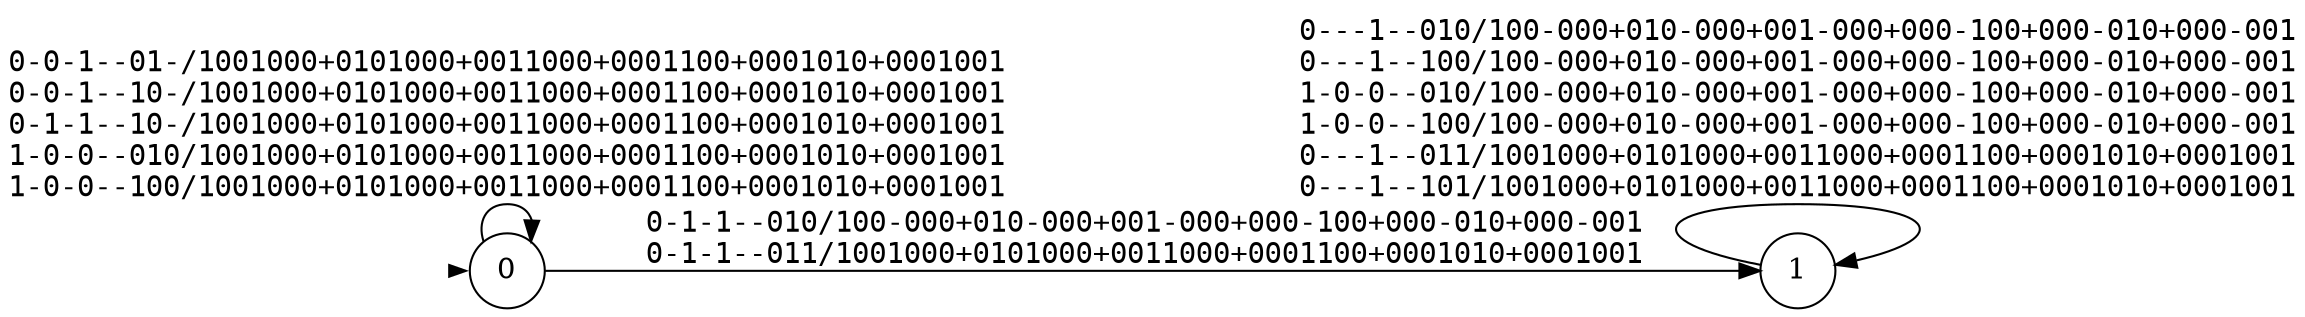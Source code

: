 digraph""{graph[rankdir=LR,ranksep=0.8,nodesep=0.2];node[shape=circle];edge[fontname=mono];init[shape=point,style=invis];0[label="0"];1[label="1"];init->0[penwidth=0,tooltip="initialstate"];0->0[label="0-0-1--01-/1001000+0101000+0011000+0001100+0001010+0001001\l0-0-1--10-/1001000+0101000+0011000+0001100+0001010+0001001\l0-1-1--10-/1001000+0101000+0011000+0001100+0001010+0001001\l1-0-0--010/1001000+0101000+0011000+0001100+0001010+0001001\l1-0-0--100/1001000+0101000+0011000+0001100+0001010+0001001\l",labeltooltip="&#172;warehouse&#8743;&#172;entrance&#8743;shop&#8743;&#172;night&#8743;day/go_counter&#8743;&#172;go_back&#8743;&#172;go_charging_point&#8743;welcome_client&#8743;&#172;go_warehouse&#8743;&#172;go_entrace&#8743;&#172;go_safe_loc+&#172;go_counter&#8743;go_back&#8743;&#172;go_charging_point&#8743;welcome_client&#8743;&#172;go_warehouse&#8743;&#172;go_entrace&#8743;&#172;go_safe_loc+&#172;go_counter&#8743;&#172;go_back&#8743;go_charging_point&#8743;welcome_client&#8743;&#172;go_warehouse&#8743;&#172;go_entrace&#8743;&#172;go_safe_loc+&#172;go_counter&#8743;&#172;go_back&#8743;&#172;go_charging_point&#8743;welcome_client&#8743;go_warehouse&#8743;&#172;go_entrace&#8743;&#172;go_safe_loc+&#172;go_counter&#8743;&#172;go_back&#8743;&#172;go_charging_point&#8743;welcome_client&#8743;&#172;go_warehouse&#8743;go_entrace&#8743;&#172;go_safe_loc+&#172;go_counter&#8743;&#172;go_back&#8743;&#172;go_charging_point&#8743;welcome_client&#8743;&#172;go_warehouse&#8743;&#172;go_entrace&#8743;go_safe_loc&#10;&#172;warehouse&#8743;&#172;entrance&#8743;shop&#8743;night&#8743;&#172;day/go_counter&#8743;&#172;go_back&#8743;&#172;go_charging_point&#8743;welcome_client&#8743;&#172;go_warehouse&#8743;&#172;go_entrace&#8743;&#172;go_safe_loc+&#172;go_counter&#8743;go_back&#8743;&#172;go_charging_point&#8743;welcome_client&#8743;&#172;go_warehouse&#8743;&#172;go_entrace&#8743;&#172;go_safe_loc+&#172;go_counter&#8743;&#172;go_back&#8743;go_charging_point&#8743;welcome_client&#8743;&#172;go_warehouse&#8743;&#172;go_entrace&#8743;&#172;go_safe_loc+&#172;go_counter&#8743;&#172;go_back&#8743;&#172;go_charging_point&#8743;welcome_client&#8743;go_warehouse&#8743;&#172;go_entrace&#8743;&#172;go_safe_loc+&#172;go_counter&#8743;&#172;go_back&#8743;&#172;go_charging_point&#8743;welcome_client&#8743;&#172;go_warehouse&#8743;go_entrace&#8743;&#172;go_safe_loc+&#172;go_counter&#8743;&#172;go_back&#8743;&#172;go_charging_point&#8743;welcome_client&#8743;&#172;go_warehouse&#8743;&#172;go_entrace&#8743;go_safe_loc&#10;&#172;warehouse&#8743;entrance&#8743;shop&#8743;night&#8743;&#172;day/go_counter&#8743;&#172;go_back&#8743;&#172;go_charging_point&#8743;welcome_client&#8743;&#172;go_warehouse&#8743;&#172;go_entrace&#8743;&#172;go_safe_loc+&#172;go_counter&#8743;go_back&#8743;&#172;go_charging_point&#8743;welcome_client&#8743;&#172;go_warehouse&#8743;&#172;go_entrace&#8743;&#172;go_safe_loc+&#172;go_counter&#8743;&#172;go_back&#8743;go_charging_point&#8743;welcome_client&#8743;&#172;go_warehouse&#8743;&#172;go_entrace&#8743;&#172;go_safe_loc+&#172;go_counter&#8743;&#172;go_back&#8743;&#172;go_charging_point&#8743;welcome_client&#8743;go_warehouse&#8743;&#172;go_entrace&#8743;&#172;go_safe_loc+&#172;go_counter&#8743;&#172;go_back&#8743;&#172;go_charging_point&#8743;welcome_client&#8743;&#172;go_warehouse&#8743;go_entrace&#8743;&#172;go_safe_loc+&#172;go_counter&#8743;&#172;go_back&#8743;&#172;go_charging_point&#8743;welcome_client&#8743;&#172;go_warehouse&#8743;&#172;go_entrace&#8743;go_safe_loc&#10;warehouse&#8743;&#172;entrance&#8743;&#172;shop&#8743;&#172;night&#8743;day&#8743;&#172;human_entered/go_counter&#8743;&#172;go_back&#8743;&#172;go_charging_point&#8743;welcome_client&#8743;&#172;go_warehouse&#8743;&#172;go_entrace&#8743;&#172;go_safe_loc+&#172;go_counter&#8743;go_back&#8743;&#172;go_charging_point&#8743;welcome_client&#8743;&#172;go_warehouse&#8743;&#172;go_entrace&#8743;&#172;go_safe_loc+&#172;go_counter&#8743;&#172;go_back&#8743;go_charging_point&#8743;welcome_client&#8743;&#172;go_warehouse&#8743;&#172;go_entrace&#8743;&#172;go_safe_loc+&#172;go_counter&#8743;&#172;go_back&#8743;&#172;go_charging_point&#8743;welcome_client&#8743;go_warehouse&#8743;&#172;go_entrace&#8743;&#172;go_safe_loc+&#172;go_counter&#8743;&#172;go_back&#8743;&#172;go_charging_point&#8743;welcome_client&#8743;&#172;go_warehouse&#8743;go_entrace&#8743;&#172;go_safe_loc+&#172;go_counter&#8743;&#172;go_back&#8743;&#172;go_charging_point&#8743;welcome_client&#8743;&#172;go_warehouse&#8743;&#172;go_entrace&#8743;go_safe_loc&#10;warehouse&#8743;&#172;entrance&#8743;&#172;shop&#8743;night&#8743;&#172;day&#8743;&#172;human_entered/go_counter&#8743;&#172;go_back&#8743;&#172;go_charging_point&#8743;welcome_client&#8743;&#172;go_warehouse&#8743;&#172;go_entrace&#8743;&#172;go_safe_loc+&#172;go_counter&#8743;go_back&#8743;&#172;go_charging_point&#8743;welcome_client&#8743;&#172;go_warehouse&#8743;&#172;go_entrace&#8743;&#172;go_safe_loc+&#172;go_counter&#8743;&#172;go_back&#8743;go_charging_point&#8743;welcome_client&#8743;&#172;go_warehouse&#8743;&#172;go_entrace&#8743;&#172;go_safe_loc+&#172;go_counter&#8743;&#172;go_back&#8743;&#172;go_charging_point&#8743;welcome_client&#8743;go_warehouse&#8743;&#172;go_entrace&#8743;&#172;go_safe_loc+&#172;go_counter&#8743;&#172;go_back&#8743;&#172;go_charging_point&#8743;welcome_client&#8743;&#172;go_warehouse&#8743;go_entrace&#8743;&#172;go_safe_loc+&#172;go_counter&#8743;&#172;go_back&#8743;&#172;go_charging_point&#8743;welcome_client&#8743;&#172;go_warehouse&#8743;&#172;go_entrace&#8743;go_safe_loc&#10;"];0->1[label="0-1-1--010/100-000+010-000+001-000+000-100+000-010+000-001\l0-1-1--011/1001000+0101000+0011000+0001100+0001010+0001001\l",labeltooltip="&#172;warehouse&#8743;entrance&#8743;shop&#8743;&#172;night&#8743;day&#8743;&#172;human_entered/go_counter&#8743;&#172;go_back&#8743;&#172;go_charging_point&#8743;&#172;go_warehouse&#8743;&#172;go_entrace&#8743;&#172;go_safe_loc+&#172;go_counter&#8743;go_back&#8743;&#172;go_charging_point&#8743;&#172;go_warehouse&#8743;&#172;go_entrace&#8743;&#172;go_safe_loc+&#172;go_counter&#8743;&#172;go_back&#8743;go_charging_point&#8743;&#172;go_warehouse&#8743;&#172;go_entrace&#8743;&#172;go_safe_loc+&#172;go_counter&#8743;&#172;go_back&#8743;&#172;go_charging_point&#8743;go_warehouse&#8743;&#172;go_entrace&#8743;&#172;go_safe_loc+&#172;go_counter&#8743;&#172;go_back&#8743;&#172;go_charging_point&#8743;&#172;go_warehouse&#8743;go_entrace&#8743;&#172;go_safe_loc+&#172;go_counter&#8743;&#172;go_back&#8743;&#172;go_charging_point&#8743;&#172;go_warehouse&#8743;&#172;go_entrace&#8743;go_safe_loc&#10;&#172;warehouse&#8743;entrance&#8743;shop&#8743;&#172;night&#8743;day&#8743;human_entered/go_counter&#8743;&#172;go_back&#8743;&#172;go_charging_point&#8743;welcome_client&#8743;&#172;go_warehouse&#8743;&#172;go_entrace&#8743;&#172;go_safe_loc+&#172;go_counter&#8743;go_back&#8743;&#172;go_charging_point&#8743;welcome_client&#8743;&#172;go_warehouse&#8743;&#172;go_entrace&#8743;&#172;go_safe_loc+&#172;go_counter&#8743;&#172;go_back&#8743;go_charging_point&#8743;welcome_client&#8743;&#172;go_warehouse&#8743;&#172;go_entrace&#8743;&#172;go_safe_loc+&#172;go_counter&#8743;&#172;go_back&#8743;&#172;go_charging_point&#8743;welcome_client&#8743;go_warehouse&#8743;&#172;go_entrace&#8743;&#172;go_safe_loc+&#172;go_counter&#8743;&#172;go_back&#8743;&#172;go_charging_point&#8743;welcome_client&#8743;&#172;go_warehouse&#8743;go_entrace&#8743;&#172;go_safe_loc+&#172;go_counter&#8743;&#172;go_back&#8743;&#172;go_charging_point&#8743;welcome_client&#8743;&#172;go_warehouse&#8743;&#172;go_entrace&#8743;go_safe_loc&#10;"];1->1[label="0---1--010/100-000+010-000+001-000+000-100+000-010+000-001\l0---1--100/100-000+010-000+001-000+000-100+000-010+000-001\l1-0-0--010/100-000+010-000+001-000+000-100+000-010+000-001\l1-0-0--100/100-000+010-000+001-000+000-100+000-010+000-001\l0---1--011/1001000+0101000+0011000+0001100+0001010+0001001\l0---1--101/1001000+0101000+0011000+0001100+0001010+0001001\l",labeltooltip="&#172;warehouse&#8743;shop&#8743;&#172;night&#8743;day&#8743;&#172;human_entered/go_counter&#8743;&#172;go_back&#8743;&#172;go_charging_point&#8743;&#172;go_warehouse&#8743;&#172;go_entrace&#8743;&#172;go_safe_loc+&#172;go_counter&#8743;go_back&#8743;&#172;go_charging_point&#8743;&#172;go_warehouse&#8743;&#172;go_entrace&#8743;&#172;go_safe_loc+&#172;go_counter&#8743;&#172;go_back&#8743;go_charging_point&#8743;&#172;go_warehouse&#8743;&#172;go_entrace&#8743;&#172;go_safe_loc+&#172;go_counter&#8743;&#172;go_back&#8743;&#172;go_charging_point&#8743;go_warehouse&#8743;&#172;go_entrace&#8743;&#172;go_safe_loc+&#172;go_counter&#8743;&#172;go_back&#8743;&#172;go_charging_point&#8743;&#172;go_warehouse&#8743;go_entrace&#8743;&#172;go_safe_loc+&#172;go_counter&#8743;&#172;go_back&#8743;&#172;go_charging_point&#8743;&#172;go_warehouse&#8743;&#172;go_entrace&#8743;go_safe_loc&#10;&#172;warehouse&#8743;shop&#8743;night&#8743;&#172;day&#8743;&#172;human_entered/go_counter&#8743;&#172;go_back&#8743;&#172;go_charging_point&#8743;&#172;go_warehouse&#8743;&#172;go_entrace&#8743;&#172;go_safe_loc+&#172;go_counter&#8743;go_back&#8743;&#172;go_charging_point&#8743;&#172;go_warehouse&#8743;&#172;go_entrace&#8743;&#172;go_safe_loc+&#172;go_counter&#8743;&#172;go_back&#8743;go_charging_point&#8743;&#172;go_warehouse&#8743;&#172;go_entrace&#8743;&#172;go_safe_loc+&#172;go_counter&#8743;&#172;go_back&#8743;&#172;go_charging_point&#8743;go_warehouse&#8743;&#172;go_entrace&#8743;&#172;go_safe_loc+&#172;go_counter&#8743;&#172;go_back&#8743;&#172;go_charging_point&#8743;&#172;go_warehouse&#8743;go_entrace&#8743;&#172;go_safe_loc+&#172;go_counter&#8743;&#172;go_back&#8743;&#172;go_charging_point&#8743;&#172;go_warehouse&#8743;&#172;go_entrace&#8743;go_safe_loc&#10;warehouse&#8743;&#172;entrance&#8743;&#172;shop&#8743;&#172;night&#8743;day&#8743;&#172;human_entered/go_counter&#8743;&#172;go_back&#8743;&#172;go_charging_point&#8743;&#172;go_warehouse&#8743;&#172;go_entrace&#8743;&#172;go_safe_loc+&#172;go_counter&#8743;go_back&#8743;&#172;go_charging_point&#8743;&#172;go_warehouse&#8743;&#172;go_entrace&#8743;&#172;go_safe_loc+&#172;go_counter&#8743;&#172;go_back&#8743;go_charging_point&#8743;&#172;go_warehouse&#8743;&#172;go_entrace&#8743;&#172;go_safe_loc+&#172;go_counter&#8743;&#172;go_back&#8743;&#172;go_charging_point&#8743;go_warehouse&#8743;&#172;go_entrace&#8743;&#172;go_safe_loc+&#172;go_counter&#8743;&#172;go_back&#8743;&#172;go_charging_point&#8743;&#172;go_warehouse&#8743;go_entrace&#8743;&#172;go_safe_loc+&#172;go_counter&#8743;&#172;go_back&#8743;&#172;go_charging_point&#8743;&#172;go_warehouse&#8743;&#172;go_entrace&#8743;go_safe_loc&#10;warehouse&#8743;&#172;entrance&#8743;&#172;shop&#8743;night&#8743;&#172;day&#8743;&#172;human_entered/go_counter&#8743;&#172;go_back&#8743;&#172;go_charging_point&#8743;&#172;go_warehouse&#8743;&#172;go_entrace&#8743;&#172;go_safe_loc+&#172;go_counter&#8743;go_back&#8743;&#172;go_charging_point&#8743;&#172;go_warehouse&#8743;&#172;go_entrace&#8743;&#172;go_safe_loc+&#172;go_counter&#8743;&#172;go_back&#8743;go_charging_point&#8743;&#172;go_warehouse&#8743;&#172;go_entrace&#8743;&#172;go_safe_loc+&#172;go_counter&#8743;&#172;go_back&#8743;&#172;go_charging_point&#8743;go_warehouse&#8743;&#172;go_entrace&#8743;&#172;go_safe_loc+&#172;go_counter&#8743;&#172;go_back&#8743;&#172;go_charging_point&#8743;&#172;go_warehouse&#8743;go_entrace&#8743;&#172;go_safe_loc+&#172;go_counter&#8743;&#172;go_back&#8743;&#172;go_charging_point&#8743;&#172;go_warehouse&#8743;&#172;go_entrace&#8743;go_safe_loc&#10;&#172;warehouse&#8743;shop&#8743;&#172;night&#8743;day&#8743;human_entered/go_counter&#8743;&#172;go_back&#8743;&#172;go_charging_point&#8743;welcome_client&#8743;&#172;go_warehouse&#8743;&#172;go_entrace&#8743;&#172;go_safe_loc+&#172;go_counter&#8743;go_back&#8743;&#172;go_charging_point&#8743;welcome_client&#8743;&#172;go_warehouse&#8743;&#172;go_entrace&#8743;&#172;go_safe_loc+&#172;go_counter&#8743;&#172;go_back&#8743;go_charging_point&#8743;welcome_client&#8743;&#172;go_warehouse&#8743;&#172;go_entrace&#8743;&#172;go_safe_loc+&#172;go_counter&#8743;&#172;go_back&#8743;&#172;go_charging_point&#8743;welcome_client&#8743;go_warehouse&#8743;&#172;go_entrace&#8743;&#172;go_safe_loc+&#172;go_counter&#8743;&#172;go_back&#8743;&#172;go_charging_point&#8743;welcome_client&#8743;&#172;go_warehouse&#8743;go_entrace&#8743;&#172;go_safe_loc+&#172;go_counter&#8743;&#172;go_back&#8743;&#172;go_charging_point&#8743;welcome_client&#8743;&#172;go_warehouse&#8743;&#172;go_entrace&#8743;go_safe_loc&#10;&#172;warehouse&#8743;shop&#8743;night&#8743;&#172;day&#8743;human_entered/go_counter&#8743;&#172;go_back&#8743;&#172;go_charging_point&#8743;welcome_client&#8743;&#172;go_warehouse&#8743;&#172;go_entrace&#8743;&#172;go_safe_loc+&#172;go_counter&#8743;go_back&#8743;&#172;go_charging_point&#8743;welcome_client&#8743;&#172;go_warehouse&#8743;&#172;go_entrace&#8743;&#172;go_safe_loc+&#172;go_counter&#8743;&#172;go_back&#8743;go_charging_point&#8743;welcome_client&#8743;&#172;go_warehouse&#8743;&#172;go_entrace&#8743;&#172;go_safe_loc+&#172;go_counter&#8743;&#172;go_back&#8743;&#172;go_charging_point&#8743;welcome_client&#8743;go_warehouse&#8743;&#172;go_entrace&#8743;&#172;go_safe_loc+&#172;go_counter&#8743;&#172;go_back&#8743;&#172;go_charging_point&#8743;welcome_client&#8743;&#172;go_warehouse&#8743;go_entrace&#8743;&#172;go_safe_loc+&#172;go_counter&#8743;&#172;go_back&#8743;&#172;go_charging_point&#8743;welcome_client&#8743;&#172;go_warehouse&#8743;&#172;go_entrace&#8743;go_safe_loc&#10;"];}